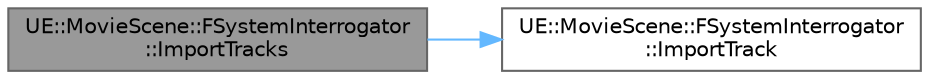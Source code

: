 digraph "UE::MovieScene::FSystemInterrogator::ImportTracks"
{
 // INTERACTIVE_SVG=YES
 // LATEX_PDF_SIZE
  bgcolor="transparent";
  edge [fontname=Helvetica,fontsize=10,labelfontname=Helvetica,labelfontsize=10];
  node [fontname=Helvetica,fontsize=10,shape=box,height=0.2,width=0.4];
  rankdir="LR";
  Node1 [id="Node000001",label="UE::MovieScene::FSystemInterrogator\l::ImportTracks",height=0.2,width=0.4,color="gray40", fillcolor="grey60", style="filled", fontcolor="black",tooltip="Import multiple tracks into this linker."];
  Node1 -> Node2 [id="edge1_Node000001_Node000002",color="steelblue1",style="solid",tooltip=" "];
  Node2 [id="Node000002",label="UE::MovieScene::FSystemInterrogator\l::ImportTrack",height=0.2,width=0.4,color="grey40", fillcolor="white", style="filled",URL="$d3/d20/classUE_1_1MovieScene_1_1FSystemInterrogator.html#afe943e133db1b5233ab9a2c6fa85a51d",tooltip="Import a track into this linker."];
}
